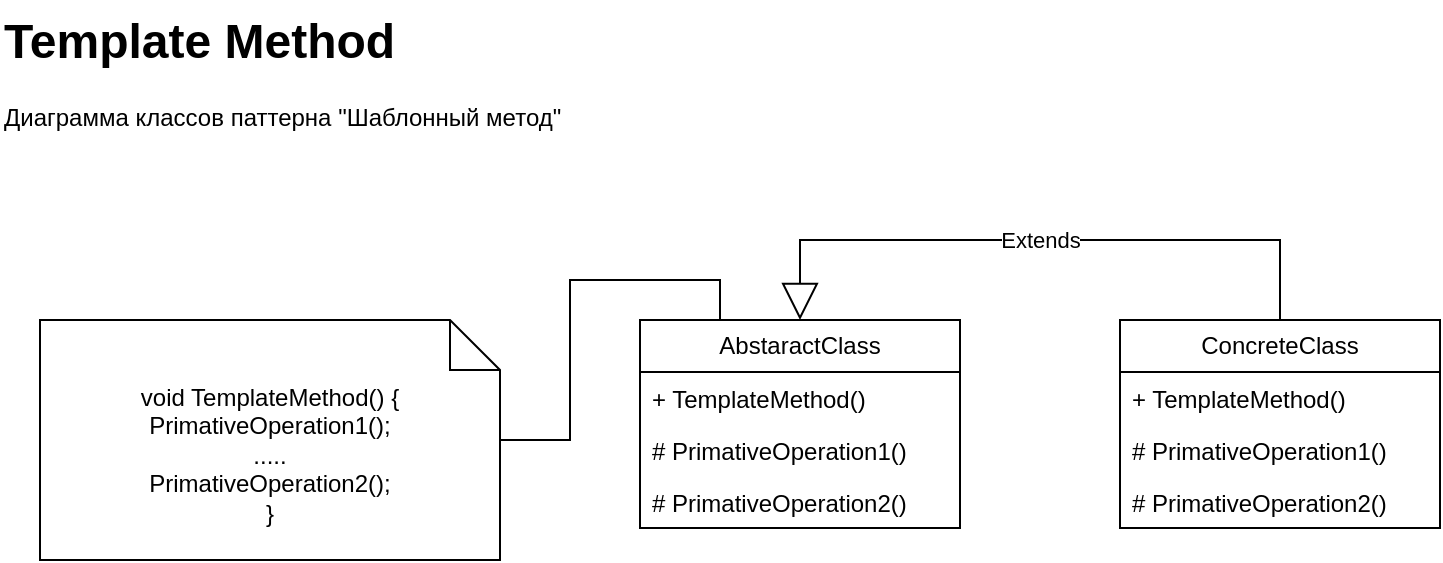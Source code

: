 <mxfile version="24.7.6">
  <diagram id="Mq-xWuWfwmhaQncNY9Wz" name="Страница — 3">
    <mxGraphModel dx="1050" dy="603" grid="1" gridSize="10" guides="1" tooltips="1" connect="1" arrows="1" fold="1" page="1" pageScale="1" pageWidth="827" pageHeight="1169" math="0" shadow="0">
      <root>
        <mxCell id="0" />
        <mxCell id="1" parent="0" />
        <mxCell id="7e6HY9wKCkgABEW1pDzp-1" value="&lt;h1 style=&quot;margin-top: 0px;&quot;&gt;Template Method&lt;/h1&gt;&lt;p&gt;Диаграмма классов паттерна &quot;Шаблонный метод&quot;&lt;/p&gt;" style="text;html=1;whiteSpace=wrap;overflow=hidden;rounded=0;" vertex="1" parent="1">
          <mxGeometry width="520" height="80" as="geometry" />
        </mxCell>
        <mxCell id="7e6HY9wKCkgABEW1pDzp-3" value="AbstaractClass" style="swimlane;fontStyle=0;childLayout=stackLayout;horizontal=1;startSize=26;fillColor=none;horizontalStack=0;resizeParent=1;resizeParentMax=0;resizeLast=0;collapsible=1;marginBottom=0;whiteSpace=wrap;html=1;" vertex="1" parent="1">
          <mxGeometry x="320" y="160" width="160" height="104" as="geometry" />
        </mxCell>
        <mxCell id="7e6HY9wKCkgABEW1pDzp-4" value="+ TemplateMethod()" style="text;strokeColor=none;fillColor=none;align=left;verticalAlign=top;spacingLeft=4;spacingRight=4;overflow=hidden;rotatable=0;points=[[0,0.5],[1,0.5]];portConstraint=eastwest;whiteSpace=wrap;html=1;" vertex="1" parent="7e6HY9wKCkgABEW1pDzp-3">
          <mxGeometry y="26" width="160" height="26" as="geometry" />
        </mxCell>
        <mxCell id="7e6HY9wKCkgABEW1pDzp-5" value="# PrimativeOperation1()" style="text;strokeColor=none;fillColor=none;align=left;verticalAlign=top;spacingLeft=4;spacingRight=4;overflow=hidden;rotatable=0;points=[[0,0.5],[1,0.5]];portConstraint=eastwest;whiteSpace=wrap;html=1;" vertex="1" parent="7e6HY9wKCkgABEW1pDzp-3">
          <mxGeometry y="52" width="160" height="26" as="geometry" />
        </mxCell>
        <mxCell id="7e6HY9wKCkgABEW1pDzp-6" value="# PrimativeOperation2()" style="text;strokeColor=none;fillColor=none;align=left;verticalAlign=top;spacingLeft=4;spacingRight=4;overflow=hidden;rotatable=0;points=[[0,0.5],[1,0.5]];portConstraint=eastwest;whiteSpace=wrap;html=1;" vertex="1" parent="7e6HY9wKCkgABEW1pDzp-3">
          <mxGeometry y="78" width="160" height="26" as="geometry" />
        </mxCell>
        <mxCell id="7e6HY9wKCkgABEW1pDzp-7" value="ConcreteClass" style="swimlane;fontStyle=0;childLayout=stackLayout;horizontal=1;startSize=26;fillColor=none;horizontalStack=0;resizeParent=1;resizeParentMax=0;resizeLast=0;collapsible=1;marginBottom=0;whiteSpace=wrap;html=1;" vertex="1" parent="1">
          <mxGeometry x="560" y="160" width="160" height="104" as="geometry" />
        </mxCell>
        <mxCell id="7e6HY9wKCkgABEW1pDzp-8" value="+ TemplateMethod()" style="text;strokeColor=none;fillColor=none;align=left;verticalAlign=top;spacingLeft=4;spacingRight=4;overflow=hidden;rotatable=0;points=[[0,0.5],[1,0.5]];portConstraint=eastwest;whiteSpace=wrap;html=1;" vertex="1" parent="7e6HY9wKCkgABEW1pDzp-7">
          <mxGeometry y="26" width="160" height="26" as="geometry" />
        </mxCell>
        <mxCell id="7e6HY9wKCkgABEW1pDzp-9" value="# PrimativeOperation1()" style="text;strokeColor=none;fillColor=none;align=left;verticalAlign=top;spacingLeft=4;spacingRight=4;overflow=hidden;rotatable=0;points=[[0,0.5],[1,0.5]];portConstraint=eastwest;whiteSpace=wrap;html=1;" vertex="1" parent="7e6HY9wKCkgABEW1pDzp-7">
          <mxGeometry y="52" width="160" height="26" as="geometry" />
        </mxCell>
        <mxCell id="7e6HY9wKCkgABEW1pDzp-10" value="# PrimativeOperation2()" style="text;strokeColor=none;fillColor=none;align=left;verticalAlign=top;spacingLeft=4;spacingRight=4;overflow=hidden;rotatable=0;points=[[0,0.5],[1,0.5]];portConstraint=eastwest;whiteSpace=wrap;html=1;" vertex="1" parent="7e6HY9wKCkgABEW1pDzp-7">
          <mxGeometry y="78" width="160" height="26" as="geometry" />
        </mxCell>
        <mxCell id="7e6HY9wKCkgABEW1pDzp-11" value="Extends" style="endArrow=block;endSize=16;endFill=0;html=1;rounded=0;exitX=0.5;exitY=0;exitDx=0;exitDy=0;entryX=0.5;entryY=0;entryDx=0;entryDy=0;" edge="1" parent="1" source="7e6HY9wKCkgABEW1pDzp-7" target="7e6HY9wKCkgABEW1pDzp-3">
          <mxGeometry width="160" relative="1" as="geometry">
            <mxPoint x="120" y="120" as="sourcePoint" />
            <mxPoint x="400" y="120" as="targetPoint" />
            <Array as="points">
              <mxPoint x="640" y="120" />
              <mxPoint x="400" y="120" />
            </Array>
          </mxGeometry>
        </mxCell>
        <mxCell id="7e6HY9wKCkgABEW1pDzp-13" style="edgeStyle=orthogonalEdgeStyle;rounded=0;orthogonalLoop=1;jettySize=auto;html=1;entryX=0.25;entryY=0;entryDx=0;entryDy=0;curved=0;endArrow=none;endFill=0;" edge="1" parent="1" source="7e6HY9wKCkgABEW1pDzp-12" target="7e6HY9wKCkgABEW1pDzp-3">
          <mxGeometry relative="1" as="geometry" />
        </mxCell>
        <mxCell id="7e6HY9wKCkgABEW1pDzp-12" value="void TemplateMethod() {&lt;div&gt;&lt;span style=&quot;text-align: left;&quot;&gt;PrimativeOperation1();&lt;/span&gt;&lt;br&gt;&lt;/div&gt;&lt;div&gt;.....&lt;/div&gt;&lt;div&gt;&lt;span style=&quot;text-align: left;&quot;&gt;PrimativeOperation2();&lt;/span&gt;&lt;/div&gt;&lt;div&gt;}&lt;/div&gt;" style="shape=note2;boundedLbl=1;whiteSpace=wrap;html=1;size=25;verticalAlign=top;align=center;" vertex="1" parent="1">
          <mxGeometry x="20" y="160" width="230" height="120" as="geometry" />
        </mxCell>
      </root>
    </mxGraphModel>
  </diagram>
</mxfile>
